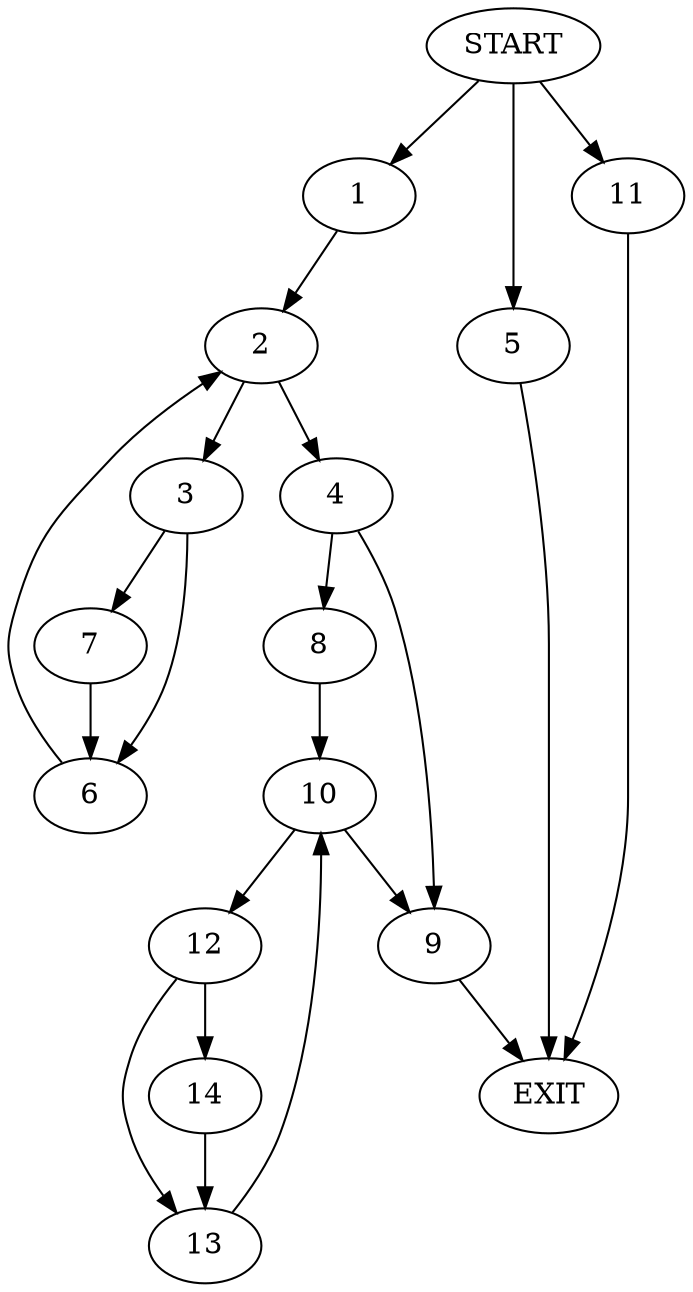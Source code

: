 digraph {
0 [label="START"]
15 [label="EXIT"]
0 -> 1
1 -> 2
2 -> 3
2 -> 4
0 -> 5
5 -> 15
3 -> 6
3 -> 7
4 -> 8
4 -> 9
7 -> 6
6 -> 2
9 -> 15
8 -> 10
0 -> 11
11 -> 15
10 -> 9
10 -> 12
12 -> 13
12 -> 14
14 -> 13
13 -> 10
}
